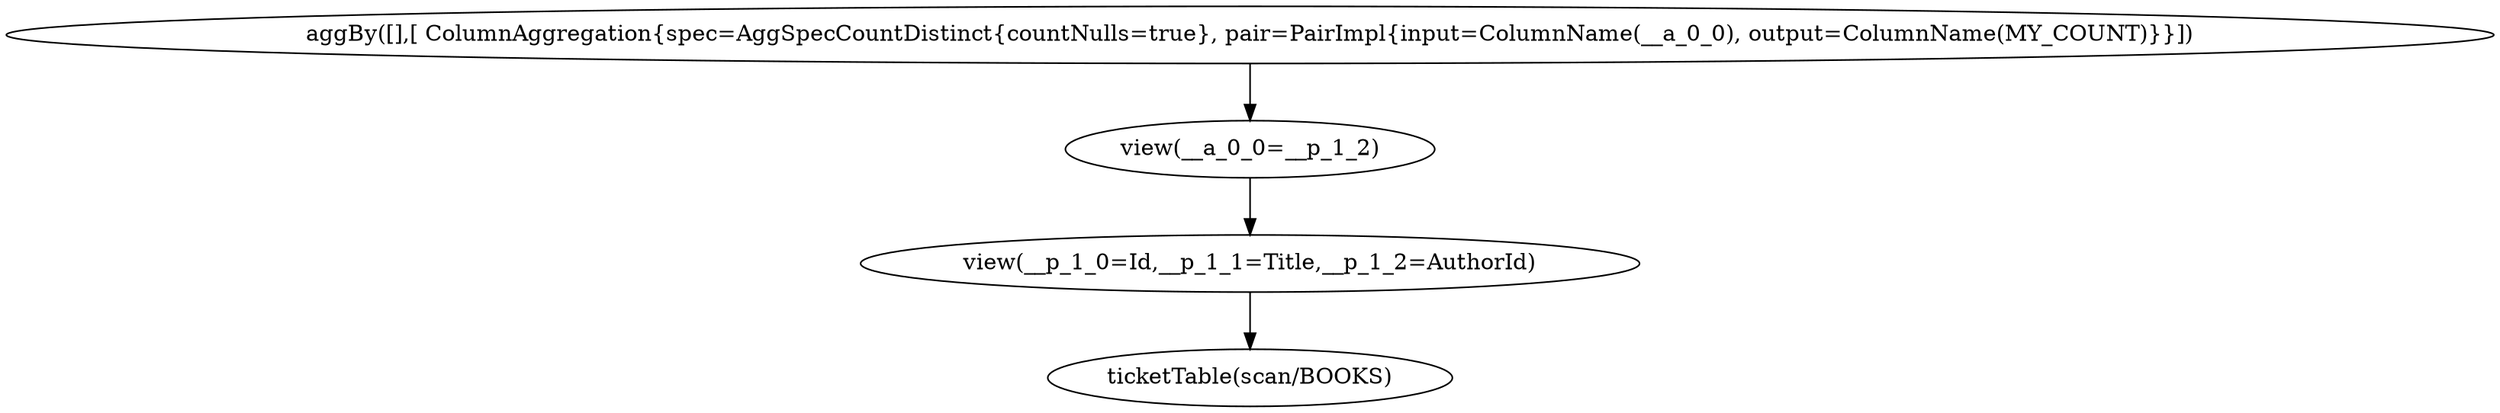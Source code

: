 digraph {
"op_0" ["label"="ticketTable(scan/BOOKS)"]
"op_1" ["label"="view(__p_1_0=Id,__p_1_1=Title,__p_1_2=AuthorId)"]
"op_2" ["label"="view(__a_0_0=__p_1_2)"]
"op_3" ["label"="aggBy([],[ ColumnAggregation{spec=AggSpecCountDistinct{countNulls=true}, pair=PairImpl{input=ColumnName(__a_0_0), output=ColumnName(MY_COUNT)}}])"]
"op_1" -> "op_0"
"op_2" -> "op_1"
"op_3" -> "op_2"
}